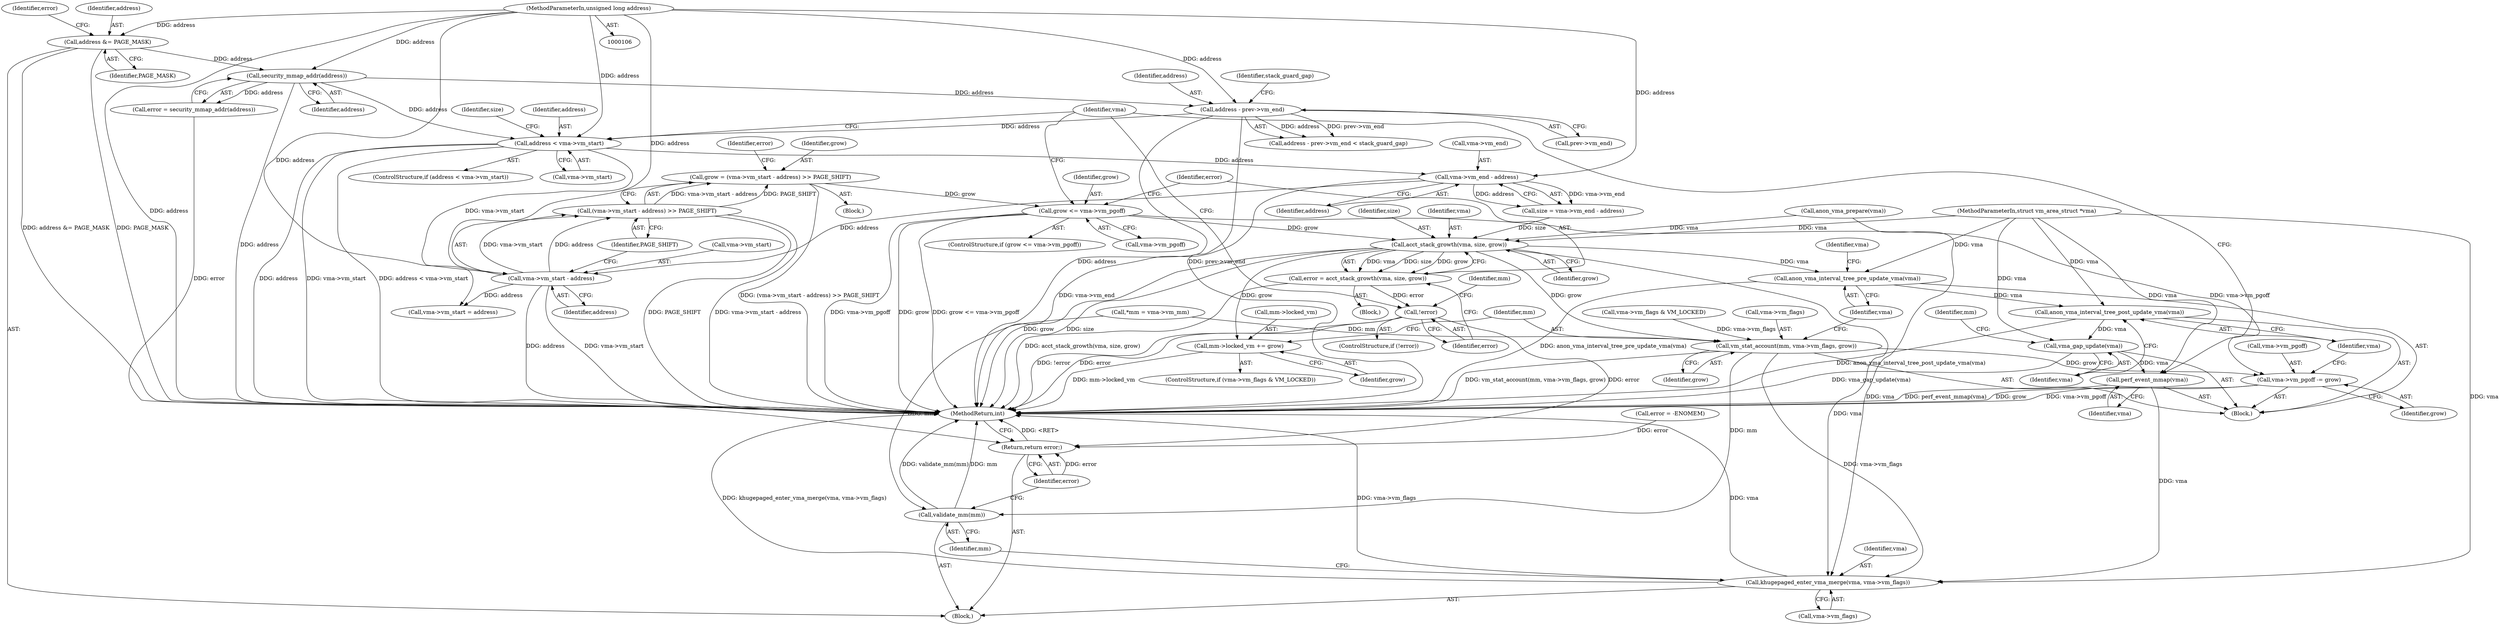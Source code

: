 digraph "1_linux_0a1d52994d440e21def1c2174932410b4f2a98a1@integer" {
"1000192" [label="(Call,grow = (vma->vm_start - address) >> PAGE_SHIFT)"];
"1000194" [label="(Call,(vma->vm_start - address) >> PAGE_SHIFT)"];
"1000195" [label="(Call,vma->vm_start - address)"];
"1000177" [label="(Call,address < vma->vm_start)"];
"1000156" [label="(Call,address - prev->vm_end)"];
"1000123" [label="(Call,security_mmap_addr(address))"];
"1000118" [label="(Call,address &= PAGE_MASK)"];
"1000108" [label="(MethodParameterIn,unsigned long address)"];
"1000187" [label="(Call,vma->vm_end - address)"];
"1000206" [label="(Call,grow <= vma->vm_pgoff)"];
"1000214" [label="(Call,acct_stack_growth(vma, size, grow))"];
"1000212" [label="(Call,error = acct_stack_growth(vma, size, grow))"];
"1000219" [label="(Call,!error)"];
"1000278" [label="(Return,return error;)"];
"1000233" [label="(Call,mm->locked_vm += grow)"];
"1000238" [label="(Call,vm_stat_account(mm, vma->vm_flags, grow))"];
"1000251" [label="(Call,vma->vm_pgoff -= grow)"];
"1000271" [label="(Call,khugepaged_enter_vma_merge(vma, vma->vm_flags))"];
"1000276" [label="(Call,validate_mm(mm))"];
"1000244" [label="(Call,anon_vma_interval_tree_pre_update_vma(vma))"];
"1000256" [label="(Call,anon_vma_interval_tree_post_update_vma(vma))"];
"1000258" [label="(Call,vma_gap_update(vma))"];
"1000265" [label="(Call,perf_event_mmap(vma))"];
"1000238" [label="(Call,vm_stat_account(mm, vma->vm_flags, grow))"];
"1000206" [label="(Call,grow <= vma->vm_pgoff)"];
"1000244" [label="(Call,anon_vma_interval_tree_pre_update_vma(vma))"];
"1000177" [label="(Call,address < vma->vm_start)"];
"1000277" [label="(Identifier,mm)"];
"1000256" [label="(Call,anon_vma_interval_tree_post_update_vma(vma))"];
"1000167" [label="(Call,anon_vma_prepare(vma))"];
"1000257" [label="(Identifier,vma)"];
"1000228" [label="(Call,vma->vm_flags & VM_LOCKED)"];
"1000279" [label="(Identifier,error)"];
"1000220" [label="(Identifier,error)"];
"1000269" [label="(Identifier,vma)"];
"1000246" [label="(Call,vma->vm_start = address)"];
"1000213" [label="(Identifier,error)"];
"1000192" [label="(Call,grow = (vma->vm_start - address) >> PAGE_SHIFT)"];
"1000255" [label="(Identifier,grow)"];
"1000188" [label="(Call,vma->vm_end)"];
"1000199" [label="(Identifier,address)"];
"1000118" [label="(Call,address &= PAGE_MASK)"];
"1000239" [label="(Identifier,mm)"];
"1000266" [label="(Identifier,vma)"];
"1000205" [label="(ControlStructure,if (grow <= vma->vm_pgoff))"];
"1000194" [label="(Call,(vma->vm_start - address) >> PAGE_SHIFT)"];
"1000208" [label="(Call,vma->vm_pgoff)"];
"1000196" [label="(Call,vma->vm_start)"];
"1000214" [label="(Call,acct_stack_growth(vma, size, grow))"];
"1000218" [label="(ControlStructure,if (!error))"];
"1000193" [label="(Identifier,grow)"];
"1000156" [label="(Call,address - prev->vm_end)"];
"1000259" [label="(Identifier,vma)"];
"1000217" [label="(Identifier,grow)"];
"1000155" [label="(Call,address - prev->vm_end < stack_guard_gap)"];
"1000176" [label="(ControlStructure,if (address < vma->vm_start))"];
"1000121" [label="(Call,error = security_mmap_addr(address))"];
"1000158" [label="(Call,prev->vm_end)"];
"1000211" [label="(Block,)"];
"1000202" [label="(Identifier,error)"];
"1000120" [label="(Identifier,PAGE_MASK)"];
"1000245" [label="(Identifier,vma)"];
"1000122" [label="(Identifier,error)"];
"1000179" [label="(Call,vma->vm_start)"];
"1000265" [label="(Call,perf_event_mmap(vma))"];
"1000207" [label="(Identifier,grow)"];
"1000195" [label="(Call,vma->vm_start - address)"];
"1000271" [label="(Call,khugepaged_enter_vma_merge(vma, vma->vm_flags))"];
"1000182" [label="(Block,)"];
"1000258" [label="(Call,vma_gap_update(vma))"];
"1000248" [label="(Identifier,vma)"];
"1000225" [label="(Identifier,mm)"];
"1000111" [label="(Call,*mm = vma->vm_mm)"];
"1000187" [label="(Call,vma->vm_end - address)"];
"1000276" [label="(Call,validate_mm(mm))"];
"1000263" [label="(Identifier,mm)"];
"1000280" [label="(MethodReturn,int)"];
"1000123" [label="(Call,security_mmap_addr(address))"];
"1000272" [label="(Identifier,vma)"];
"1000185" [label="(Call,size = vma->vm_end - address)"];
"1000200" [label="(Identifier,PAGE_SHIFT)"];
"1000161" [label="(Identifier,stack_guard_gap)"];
"1000109" [label="(Block,)"];
"1000252" [label="(Call,vma->vm_pgoff)"];
"1000191" [label="(Identifier,address)"];
"1000186" [label="(Identifier,size)"];
"1000240" [label="(Call,vma->vm_flags)"];
"1000119" [label="(Identifier,address)"];
"1000233" [label="(Call,mm->locked_vm += grow)"];
"1000278" [label="(Return,return error;)"];
"1000216" [label="(Identifier,size)"];
"1000237" [label="(Identifier,grow)"];
"1000124" [label="(Identifier,address)"];
"1000212" [label="(Call,error = acct_stack_growth(vma, size, grow))"];
"1000215" [label="(Identifier,vma)"];
"1000234" [label="(Call,mm->locked_vm)"];
"1000251" [label="(Call,vma->vm_pgoff -= grow)"];
"1000243" [label="(Identifier,grow)"];
"1000219" [label="(Call,!error)"];
"1000221" [label="(Block,)"];
"1000227" [label="(ControlStructure,if (vma->vm_flags & VM_LOCKED))"];
"1000201" [label="(Call,error = -ENOMEM)"];
"1000107" [label="(MethodParameterIn,struct vm_area_struct *vma)"];
"1000108" [label="(MethodParameterIn,unsigned long address)"];
"1000178" [label="(Identifier,address)"];
"1000273" [label="(Call,vma->vm_flags)"];
"1000157" [label="(Identifier,address)"];
"1000192" -> "1000182"  [label="AST: "];
"1000192" -> "1000194"  [label="CFG: "];
"1000193" -> "1000192"  [label="AST: "];
"1000194" -> "1000192"  [label="AST: "];
"1000202" -> "1000192"  [label="CFG: "];
"1000192" -> "1000280"  [label="DDG: (vma->vm_start - address) >> PAGE_SHIFT"];
"1000194" -> "1000192"  [label="DDG: vma->vm_start - address"];
"1000194" -> "1000192"  [label="DDG: PAGE_SHIFT"];
"1000192" -> "1000206"  [label="DDG: grow"];
"1000194" -> "1000200"  [label="CFG: "];
"1000195" -> "1000194"  [label="AST: "];
"1000200" -> "1000194"  [label="AST: "];
"1000194" -> "1000280"  [label="DDG: PAGE_SHIFT"];
"1000194" -> "1000280"  [label="DDG: vma->vm_start - address"];
"1000195" -> "1000194"  [label="DDG: vma->vm_start"];
"1000195" -> "1000194"  [label="DDG: address"];
"1000195" -> "1000199"  [label="CFG: "];
"1000196" -> "1000195"  [label="AST: "];
"1000199" -> "1000195"  [label="AST: "];
"1000200" -> "1000195"  [label="CFG: "];
"1000195" -> "1000280"  [label="DDG: address"];
"1000195" -> "1000280"  [label="DDG: vma->vm_start"];
"1000177" -> "1000195"  [label="DDG: vma->vm_start"];
"1000187" -> "1000195"  [label="DDG: address"];
"1000108" -> "1000195"  [label="DDG: address"];
"1000195" -> "1000246"  [label="DDG: address"];
"1000177" -> "1000176"  [label="AST: "];
"1000177" -> "1000179"  [label="CFG: "];
"1000178" -> "1000177"  [label="AST: "];
"1000179" -> "1000177"  [label="AST: "];
"1000186" -> "1000177"  [label="CFG: "];
"1000269" -> "1000177"  [label="CFG: "];
"1000177" -> "1000280"  [label="DDG: address"];
"1000177" -> "1000280"  [label="DDG: vma->vm_start"];
"1000177" -> "1000280"  [label="DDG: address < vma->vm_start"];
"1000156" -> "1000177"  [label="DDG: address"];
"1000123" -> "1000177"  [label="DDG: address"];
"1000108" -> "1000177"  [label="DDG: address"];
"1000177" -> "1000187"  [label="DDG: address"];
"1000156" -> "1000155"  [label="AST: "];
"1000156" -> "1000158"  [label="CFG: "];
"1000157" -> "1000156"  [label="AST: "];
"1000158" -> "1000156"  [label="AST: "];
"1000161" -> "1000156"  [label="CFG: "];
"1000156" -> "1000280"  [label="DDG: address"];
"1000156" -> "1000280"  [label="DDG: prev->vm_end"];
"1000156" -> "1000155"  [label="DDG: address"];
"1000156" -> "1000155"  [label="DDG: prev->vm_end"];
"1000123" -> "1000156"  [label="DDG: address"];
"1000108" -> "1000156"  [label="DDG: address"];
"1000123" -> "1000121"  [label="AST: "];
"1000123" -> "1000124"  [label="CFG: "];
"1000124" -> "1000123"  [label="AST: "];
"1000121" -> "1000123"  [label="CFG: "];
"1000123" -> "1000280"  [label="DDG: address"];
"1000123" -> "1000121"  [label="DDG: address"];
"1000118" -> "1000123"  [label="DDG: address"];
"1000108" -> "1000123"  [label="DDG: address"];
"1000118" -> "1000109"  [label="AST: "];
"1000118" -> "1000120"  [label="CFG: "];
"1000119" -> "1000118"  [label="AST: "];
"1000120" -> "1000118"  [label="AST: "];
"1000122" -> "1000118"  [label="CFG: "];
"1000118" -> "1000280"  [label="DDG: address &= PAGE_MASK"];
"1000118" -> "1000280"  [label="DDG: PAGE_MASK"];
"1000108" -> "1000118"  [label="DDG: address"];
"1000108" -> "1000106"  [label="AST: "];
"1000108" -> "1000280"  [label="DDG: address"];
"1000108" -> "1000187"  [label="DDG: address"];
"1000108" -> "1000246"  [label="DDG: address"];
"1000187" -> "1000185"  [label="AST: "];
"1000187" -> "1000191"  [label="CFG: "];
"1000188" -> "1000187"  [label="AST: "];
"1000191" -> "1000187"  [label="AST: "];
"1000185" -> "1000187"  [label="CFG: "];
"1000187" -> "1000280"  [label="DDG: vma->vm_end"];
"1000187" -> "1000185"  [label="DDG: vma->vm_end"];
"1000187" -> "1000185"  [label="DDG: address"];
"1000206" -> "1000205"  [label="AST: "];
"1000206" -> "1000208"  [label="CFG: "];
"1000207" -> "1000206"  [label="AST: "];
"1000208" -> "1000206"  [label="AST: "];
"1000213" -> "1000206"  [label="CFG: "];
"1000269" -> "1000206"  [label="CFG: "];
"1000206" -> "1000280"  [label="DDG: grow"];
"1000206" -> "1000280"  [label="DDG: grow <= vma->vm_pgoff"];
"1000206" -> "1000280"  [label="DDG: vma->vm_pgoff"];
"1000206" -> "1000214"  [label="DDG: grow"];
"1000206" -> "1000251"  [label="DDG: vma->vm_pgoff"];
"1000214" -> "1000212"  [label="AST: "];
"1000214" -> "1000217"  [label="CFG: "];
"1000215" -> "1000214"  [label="AST: "];
"1000216" -> "1000214"  [label="AST: "];
"1000217" -> "1000214"  [label="AST: "];
"1000212" -> "1000214"  [label="CFG: "];
"1000214" -> "1000280"  [label="DDG: size"];
"1000214" -> "1000280"  [label="DDG: grow"];
"1000214" -> "1000212"  [label="DDG: vma"];
"1000214" -> "1000212"  [label="DDG: size"];
"1000214" -> "1000212"  [label="DDG: grow"];
"1000167" -> "1000214"  [label="DDG: vma"];
"1000107" -> "1000214"  [label="DDG: vma"];
"1000185" -> "1000214"  [label="DDG: size"];
"1000214" -> "1000233"  [label="DDG: grow"];
"1000214" -> "1000238"  [label="DDG: grow"];
"1000214" -> "1000244"  [label="DDG: vma"];
"1000214" -> "1000271"  [label="DDG: vma"];
"1000212" -> "1000211"  [label="AST: "];
"1000213" -> "1000212"  [label="AST: "];
"1000220" -> "1000212"  [label="CFG: "];
"1000212" -> "1000280"  [label="DDG: acct_stack_growth(vma, size, grow)"];
"1000212" -> "1000219"  [label="DDG: error"];
"1000219" -> "1000218"  [label="AST: "];
"1000219" -> "1000220"  [label="CFG: "];
"1000220" -> "1000219"  [label="AST: "];
"1000225" -> "1000219"  [label="CFG: "];
"1000269" -> "1000219"  [label="CFG: "];
"1000219" -> "1000280"  [label="DDG: !error"];
"1000219" -> "1000280"  [label="DDG: error"];
"1000219" -> "1000278"  [label="DDG: error"];
"1000278" -> "1000109"  [label="AST: "];
"1000278" -> "1000279"  [label="CFG: "];
"1000279" -> "1000278"  [label="AST: "];
"1000280" -> "1000278"  [label="CFG: "];
"1000278" -> "1000280"  [label="DDG: <RET>"];
"1000279" -> "1000278"  [label="DDG: error"];
"1000201" -> "1000278"  [label="DDG: error"];
"1000121" -> "1000278"  [label="DDG: error"];
"1000233" -> "1000227"  [label="AST: "];
"1000233" -> "1000237"  [label="CFG: "];
"1000234" -> "1000233"  [label="AST: "];
"1000237" -> "1000233"  [label="AST: "];
"1000239" -> "1000233"  [label="CFG: "];
"1000233" -> "1000280"  [label="DDG: mm->locked_vm"];
"1000238" -> "1000221"  [label="AST: "];
"1000238" -> "1000243"  [label="CFG: "];
"1000239" -> "1000238"  [label="AST: "];
"1000240" -> "1000238"  [label="AST: "];
"1000243" -> "1000238"  [label="AST: "];
"1000245" -> "1000238"  [label="CFG: "];
"1000238" -> "1000280"  [label="DDG: vm_stat_account(mm, vma->vm_flags, grow)"];
"1000111" -> "1000238"  [label="DDG: mm"];
"1000228" -> "1000238"  [label="DDG: vma->vm_flags"];
"1000238" -> "1000251"  [label="DDG: grow"];
"1000238" -> "1000271"  [label="DDG: vma->vm_flags"];
"1000238" -> "1000276"  [label="DDG: mm"];
"1000251" -> "1000221"  [label="AST: "];
"1000251" -> "1000255"  [label="CFG: "];
"1000252" -> "1000251"  [label="AST: "];
"1000255" -> "1000251"  [label="AST: "];
"1000257" -> "1000251"  [label="CFG: "];
"1000251" -> "1000280"  [label="DDG: grow"];
"1000251" -> "1000280"  [label="DDG: vma->vm_pgoff"];
"1000271" -> "1000109"  [label="AST: "];
"1000271" -> "1000273"  [label="CFG: "];
"1000272" -> "1000271"  [label="AST: "];
"1000273" -> "1000271"  [label="AST: "];
"1000277" -> "1000271"  [label="CFG: "];
"1000271" -> "1000280"  [label="DDG: vma->vm_flags"];
"1000271" -> "1000280"  [label="DDG: vma"];
"1000271" -> "1000280"  [label="DDG: khugepaged_enter_vma_merge(vma, vma->vm_flags)"];
"1000167" -> "1000271"  [label="DDG: vma"];
"1000265" -> "1000271"  [label="DDG: vma"];
"1000107" -> "1000271"  [label="DDG: vma"];
"1000276" -> "1000109"  [label="AST: "];
"1000276" -> "1000277"  [label="CFG: "];
"1000277" -> "1000276"  [label="AST: "];
"1000279" -> "1000276"  [label="CFG: "];
"1000276" -> "1000280"  [label="DDG: validate_mm(mm)"];
"1000276" -> "1000280"  [label="DDG: mm"];
"1000111" -> "1000276"  [label="DDG: mm"];
"1000244" -> "1000221"  [label="AST: "];
"1000244" -> "1000245"  [label="CFG: "];
"1000245" -> "1000244"  [label="AST: "];
"1000248" -> "1000244"  [label="CFG: "];
"1000244" -> "1000280"  [label="DDG: anon_vma_interval_tree_pre_update_vma(vma)"];
"1000107" -> "1000244"  [label="DDG: vma"];
"1000244" -> "1000256"  [label="DDG: vma"];
"1000256" -> "1000221"  [label="AST: "];
"1000256" -> "1000257"  [label="CFG: "];
"1000257" -> "1000256"  [label="AST: "];
"1000259" -> "1000256"  [label="CFG: "];
"1000256" -> "1000280"  [label="DDG: anon_vma_interval_tree_post_update_vma(vma)"];
"1000107" -> "1000256"  [label="DDG: vma"];
"1000256" -> "1000258"  [label="DDG: vma"];
"1000258" -> "1000221"  [label="AST: "];
"1000258" -> "1000259"  [label="CFG: "];
"1000259" -> "1000258"  [label="AST: "];
"1000263" -> "1000258"  [label="CFG: "];
"1000258" -> "1000280"  [label="DDG: vma_gap_update(vma)"];
"1000107" -> "1000258"  [label="DDG: vma"];
"1000258" -> "1000265"  [label="DDG: vma"];
"1000265" -> "1000221"  [label="AST: "];
"1000265" -> "1000266"  [label="CFG: "];
"1000266" -> "1000265"  [label="AST: "];
"1000269" -> "1000265"  [label="CFG: "];
"1000265" -> "1000280"  [label="DDG: perf_event_mmap(vma)"];
"1000107" -> "1000265"  [label="DDG: vma"];
}
